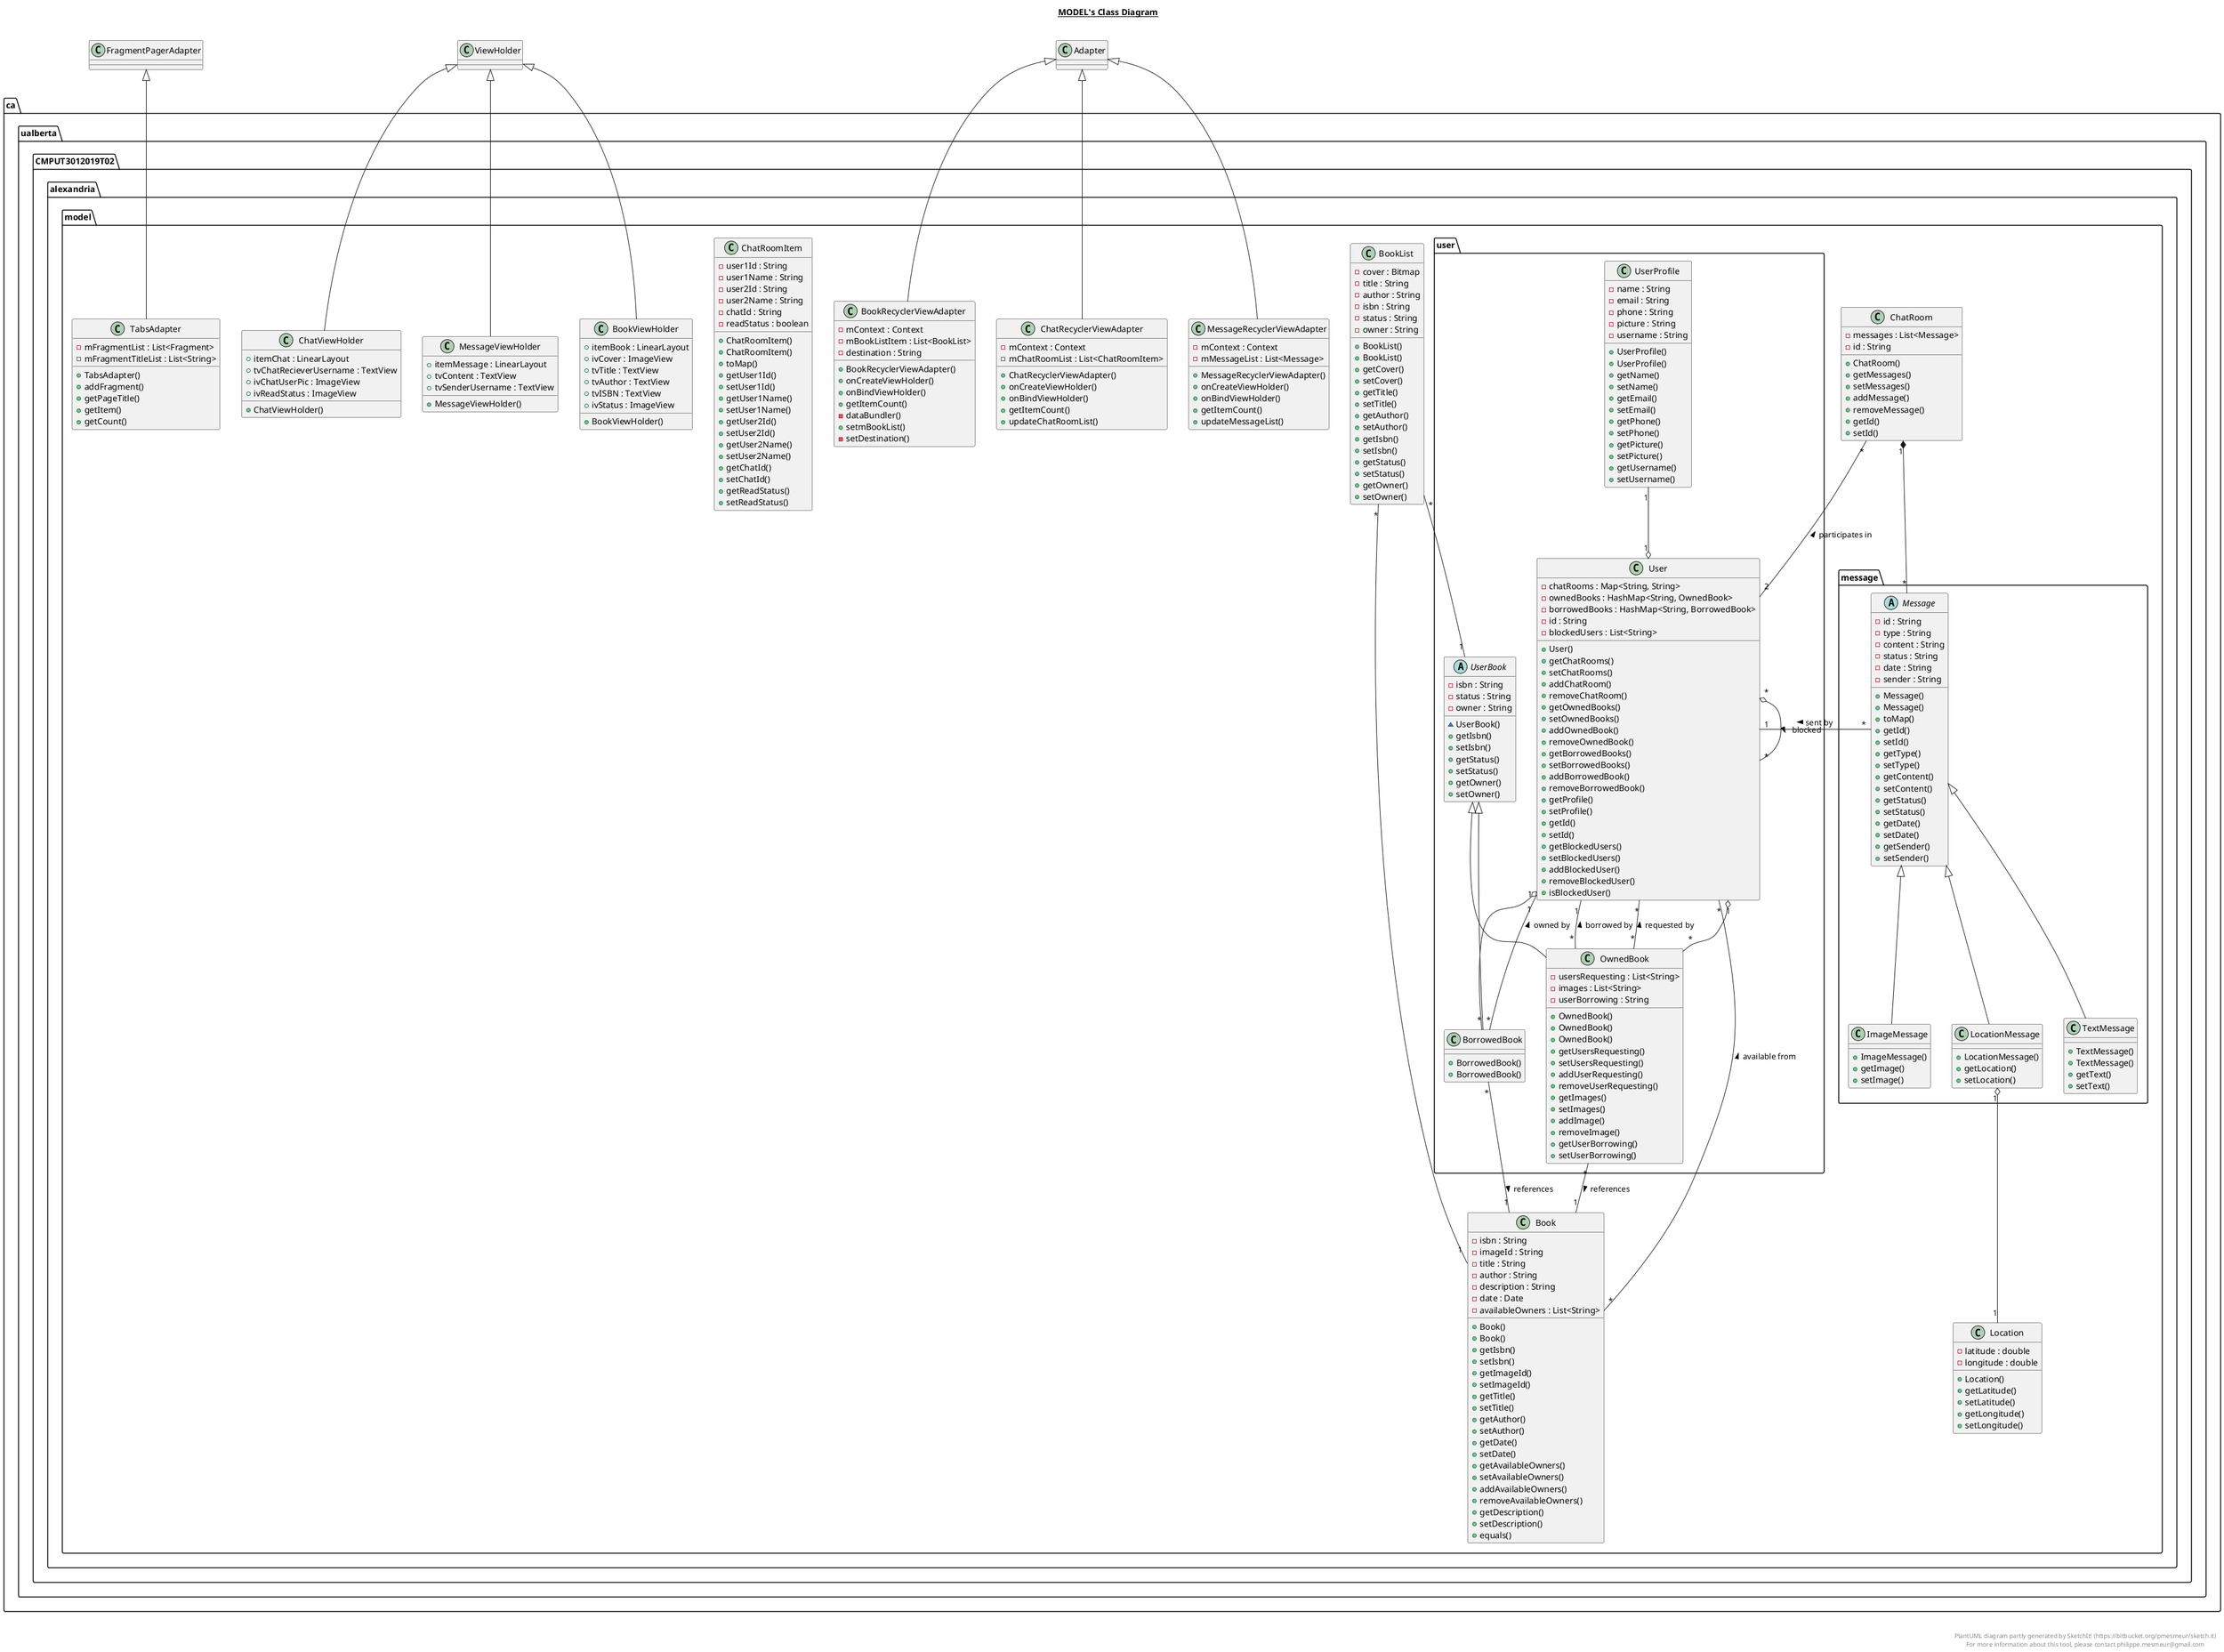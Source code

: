 @startuml

title __MODEL's Class Diagram__\n

  package ca.ualberta.CMPUT3012019T02.alexandria {
    package ca.ualberta.CMPUT3012019T02.alexandria.model {
      class Book {
          - isbn : String
          - imageId : String
          - title : String
          - author : String
          - description : String
          - date : Date
          - availableOwners : List<String>
          + Book()
          + Book()
          + getIsbn()
          + setIsbn()
          + getImageId()
          + setImageId()
          + getTitle()
          + setTitle()
          + getAuthor()
          + setAuthor()
          + getDate()
          + setDate()
          + getAvailableOwners()
          + setAvailableOwners()
          + addAvailableOwners()
          + removeAvailableOwners()
          + getDescription()
          + setDescription()
          + equals()
      }
    }
  }
  

  package ca.ualberta.CMPUT3012019T02.alexandria {
    package ca.ualberta.CMPUT3012019T02.alexandria.model {
      class BookList {
          - cover : Bitmap
          - title : String
          - author : String
          - isbn : String
          - status : String
          - owner : String
          + BookList()
          + BookList()
          + getCover()
          + setCover()
          + getTitle()
          + setTitle()
          + getAuthor()
          + setAuthor()
          + getIsbn()
          + setIsbn()
          + getStatus()
          + setStatus()
          + getOwner()
          + setOwner()
      }
    }
  }
  

  package ca.ualberta.CMPUT3012019T02.alexandria {
    package ca.ualberta.CMPUT3012019T02.alexandria.model {
      class BookRecyclerViewAdapter {
          - mContext : Context
          - mBookListItem : List<BookList>
          - destination : String
          + BookRecyclerViewAdapter()
          + onCreateViewHolder()
          + onBindViewHolder()
          + getItemCount()
          - dataBundler()
          + setmBookList()
          - setDestination()
      }
    }
  }
  

  package ca.ualberta.CMPUT3012019T02.alexandria {
    package ca.ualberta.CMPUT3012019T02.alexandria.model {
      class BookViewHolder {
          + itemBook : LinearLayout
          + ivCover : ImageView
          + tvTitle : TextView
          + tvAuthor : TextView
          + tvISBN : TextView
          + ivStatus : ImageView
          + BookViewHolder()
      }
    }
  }
  

  package ca.ualberta.CMPUT3012019T02.alexandria {
    package ca.ualberta.CMPUT3012019T02.alexandria.model {
      class ChatRecyclerViewAdapter {
          - mContext : Context
          - mChatRoomList : List<ChatRoomItem>
          + ChatRecyclerViewAdapter()
          + onCreateViewHolder()
          + onBindViewHolder()
          + getItemCount()
          + updateChatRoomList()
      }
    }
  }
  

  package ca.ualberta.CMPUT3012019T02.alexandria {
    package ca.ualberta.CMPUT3012019T02.alexandria.model {
      class ChatRoom {
          - messages : List<Message>
          - id : String
          + ChatRoom()
          + getMessages()
          + setMessages()
          + addMessage()
          + removeMessage()
          + getId()
          + setId()
      }
    }
  }
  

  package ca.ualberta.CMPUT3012019T02.alexandria {
    package ca.ualberta.CMPUT3012019T02.alexandria.model {
      class ChatRoomItem {
          - user1Id : String
          - user1Name : String
          - user2Id : String
          - user2Name : String
          - chatId : String
          - readStatus : boolean
          + ChatRoomItem()
          + ChatRoomItem()
          + toMap()
          + getUser1Id()
          + setUser1Id()
          + getUser1Name()
          + setUser1Name()
          + getUser2Id()
          + setUser2Id()
          + getUser2Name()
          + setUser2Name()
          + getChatId()
          + setChatId()
          + getReadStatus()
          + setReadStatus()
      }
    }
  }
  

  package ca.ualberta.CMPUT3012019T02.alexandria {
    package ca.ualberta.CMPUT3012019T02.alexandria.model {
      class ChatViewHolder {
          + itemChat : LinearLayout
          + tvChatRecieverUsername : TextView
          + ivChatUserPic : ImageView
          + ivReadStatus : ImageView
          + ChatViewHolder()
      }
    }
  }
  

  package ca.ualberta.CMPUT3012019T02.alexandria {
    package ca.ualberta.CMPUT3012019T02.alexandria.model {
      class Location {
          - latitude : double
          - longitude : double
          + Location()
          + getLatitude()
          + setLatitude()
          + getLongitude()
          + setLongitude()
      }
    }
  }
  

  package ca.ualberta.CMPUT3012019T02.alexandria {
    package ca.ualberta.CMPUT3012019T02.alexandria.model {
      class MessageRecyclerViewAdapter {
          - mContext : Context
          - mMessageList : List<Message>
          + MessageRecyclerViewAdapter()
          + onCreateViewHolder()
          + onBindViewHolder()
          + getItemCount()
          + updateMessageList()
      }
    }
  }
  

  package ca.ualberta.CMPUT3012019T02.alexandria {
    package ca.ualberta.CMPUT3012019T02.alexandria.model {
      class MessageViewHolder {
          + itemMessage : LinearLayout
          + tvContent : TextView
          + tvSenderUsername : TextView
          + MessageViewHolder()
      }
    }
  }
  

  package ca.ualberta.CMPUT3012019T02.alexandria {
    package ca.ualberta.CMPUT3012019T02.alexandria.model {
      class TabsAdapter {
          - mFragmentList : List<Fragment>
          - mFragmentTitleList : List<String>
          + TabsAdapter()
          + addFragment()
          + getPageTitle()
          + getItem()
          + getCount()
      }
    }
  }
  
  package ca.ualberta.CMPUT3012019T02.alexandria {
    package ca.ualberta.CMPUT3012019T02.alexandria.model {
      package ca.ualberta.CMPUT3012019T02.alexandria.model.message {
        class ImageMessage {
            + ImageMessage()
            + getImage()
            + setImage()
        }
      }
    }
  }
  

  package ca.ualberta.CMPUT3012019T02.alexandria {
    package ca.ualberta.CMPUT3012019T02.alexandria.model {
      package ca.ualberta.CMPUT3012019T02.alexandria.model.message {
        class LocationMessage {
            + LocationMessage()
            + getLocation()
            + setLocation()
        }
      }
    }
  }
  

  package ca.ualberta.CMPUT3012019T02.alexandria {
    package ca.ualberta.CMPUT3012019T02.alexandria.model {
      package ca.ualberta.CMPUT3012019T02.alexandria.model.message {
        abstract class Message {
            - id : String
            - type : String
            - content : String
            - status : String
            - date : String
            - sender : String
            + Message()
            + Message()
            + toMap()
            + getId()
            + setId()
            + getType()
            + setType()
            + getContent()
            + setContent()
            + getStatus()
            + setStatus()
            + getDate()
            + setDate()
            + getSender()
            + setSender()
        }
      }
    }
  }
  

  package ca.ualberta.CMPUT3012019T02.alexandria {
    package ca.ualberta.CMPUT3012019T02.alexandria.model {
      package ca.ualberta.CMPUT3012019T02.alexandria.model.message {
        class TextMessage {
            + TextMessage()
            + TextMessage()
            + getText()
            + setText()
        }
      }
    }
  }
  
  package ca.ualberta.CMPUT3012019T02.alexandria {
    package ca.ualberta.CMPUT3012019T02.alexandria.model {
      package ca.ualberta.CMPUT3012019T02.alexandria.model.user {
        class BorrowedBook {
            + BorrowedBook()
            + BorrowedBook()
        }
      }
    }
  }
  

  package ca.ualberta.CMPUT3012019T02.alexandria {
    package ca.ualberta.CMPUT3012019T02.alexandria.model {
      package ca.ualberta.CMPUT3012019T02.alexandria.model.user {
        class OwnedBook {
            - usersRequesting : List<String>
            - images : List<String>
            - userBorrowing : String
            + OwnedBook()
            + OwnedBook()
            + OwnedBook()
            + getUsersRequesting()
            + setUsersRequesting()
            + addUserRequesting()
            + removeUserRequesting()
            + getImages()
            + setImages()
            + addImage()
            + removeImage()
            + getUserBorrowing()
            + setUserBorrowing()
        }
      }
    }
  }

  package ca.ualberta.CMPUT3012019T02.alexandria {
    package ca.ualberta.CMPUT3012019T02.alexandria.model {
      package ca.ualberta.CMPUT3012019T02.alexandria.model.user {
        class User {
            - chatRooms : Map<String, String>
            - ownedBooks : HashMap<String, OwnedBook>
            - borrowedBooks : HashMap<String, BorrowedBook>
            - id : String
            - blockedUsers : List<String>
            + User()
            + getChatRooms()
            + setChatRooms()
            + addChatRoom()
            + removeChatRoom()
            + getOwnedBooks()
            + setOwnedBooks()
            + addOwnedBook()
            + removeOwnedBook()
            + getBorrowedBooks()
            + setBorrowedBooks()
            + addBorrowedBook()
            + removeBorrowedBook()
            + getProfile()
            + setProfile()
            + getId()
            + setId()
            + getBlockedUsers()
            + setBlockedUsers()
            + addBlockedUser()
            + removeBlockedUser()
            + isBlockedUser()
        }
      }
    }
  }
  

  package ca.ualberta.CMPUT3012019T02.alexandria {
    package ca.ualberta.CMPUT3012019T02.alexandria.model {
      package ca.ualberta.CMPUT3012019T02.alexandria.model.user {
        abstract class UserBook {
            - isbn : String
            - status : String
            - owner : String
            ~ UserBook()
            + getIsbn()
            + setIsbn()
            + getStatus()
            + setStatus()
            + getOwner()
            + setOwner()
        }
      }
    }
  }
  

  package ca.ualberta.CMPUT3012019T02.alexandria {
    package ca.ualberta.CMPUT3012019T02.alexandria.model {
      package ca.ualberta.CMPUT3012019T02.alexandria.model.user {
        class UserProfile {
            - name : String
            - email : String
            - phone : String
            - picture : String
            - username : String
            + UserProfile()
            + UserProfile()
            + getName()
            + setName()
            + getEmail()
            + setEmail()
            + getPhone()
            + setPhone()
            + getPicture()
            + setPicture()
            + getUsername()
            + setUsername()
        }
      }
    }
  }
  

  BorrowedBook -up-|> UserBook
  OwnedBook -up-|> UserBook

  User "1" o-up- "1" UserProfile
  User "1" o-down- "*" OwnedBook
  User "1" o-down- "*" BorrowedBook
  User "2" -left- "*" ChatRoom : participates in >
  User "*" o-right- "*" User : blocked >

  OwnedBook "*" -- "1" User : borrowed by >
  OwnedBook "*" -- "*" User : requested by >
  OwnedBook "*" -down- "1" Book : references >

  BorrowedBook "*" -- "1" User : owned by >
  BorrowedBook "*" -down- "1" Book : references >

  Book "*" -up- "*" User : available from >

  ChatRoom "1" *-down- "*" Message

  ImageMessage -up-|> Message

  LocationMessage -up-|> Message
  LocationMessage "1" o-- "1" Location

  TextMessage -up-|> Message

  Message "*" -right- "1" User : sent by >

  BookRecyclerViewAdapter -up-|> Adapter
  BookViewHolder -up-|> ViewHolder
  ChatRecyclerViewAdapter -up-|> Adapter
  ChatViewHolder -up-|> ViewHolder
  MessageRecyclerViewAdapter -up-|> Adapter
  MessageViewHolder -up-|> ViewHolder
  TabsAdapter -up-|> FragmentPagerAdapter

  BookList "*" -- "1" Book
  BookList "*" -- "1" UserBook

right footer


PlantUML diagram partly generated by SketchIt! (https://bitbucket.org/pmesmeur/sketch.it)
For more information about this tool, please contact philippe.mesmeur@gmail.com
endfooter

@enduml
